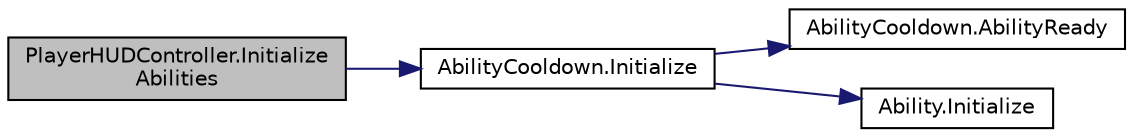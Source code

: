 digraph "PlayerHUDController.InitializeAbilities"
{
 // INTERACTIVE_SVG=YES
 // LATEX_PDF_SIZE
  bgcolor="transparent";
  edge [fontname="Helvetica",fontsize="10",labelfontname="Helvetica",labelfontsize="10"];
  node [fontname="Helvetica",fontsize="10",shape=record];
  rankdir="LR";
  Node1 [label="PlayerHUDController.Initialize\lAbilities",height=0.2,width=0.4,color="black", fillcolor="grey75", style="filled", fontcolor="black",tooltip=" "];
  Node1 -> Node2 [color="midnightblue",fontsize="10",style="solid",fontname="Helvetica"];
  Node2 [label="AbilityCooldown.Initialize",height=0.2,width=0.4,color="black",URL="$class_ability_cooldown.html#aa01c150ac26f1694a1e174e152510094",tooltip="Initializes the current AbilityCooldown."];
  Node2 -> Node3 [color="midnightblue",fontsize="10",style="solid",fontname="Helvetica"];
  Node3 [label="AbilityCooldown.AbilityReady",height=0.2,width=0.4,color="black",URL="$class_ability_cooldown.html#a2142f4ae1a75b2e88bd33d8553680a33",tooltip="This function is called whenever this ability is ready and you have enough mana."];
  Node2 -> Node4 [color="midnightblue",fontsize="10",style="solid",fontname="Helvetica"];
  Node4 [label="Ability.Initialize",height=0.2,width=0.4,color="black",URL="$class_ability.html#a680fce4c2981c462afc82d28fe3958ef",tooltip=" "];
}
